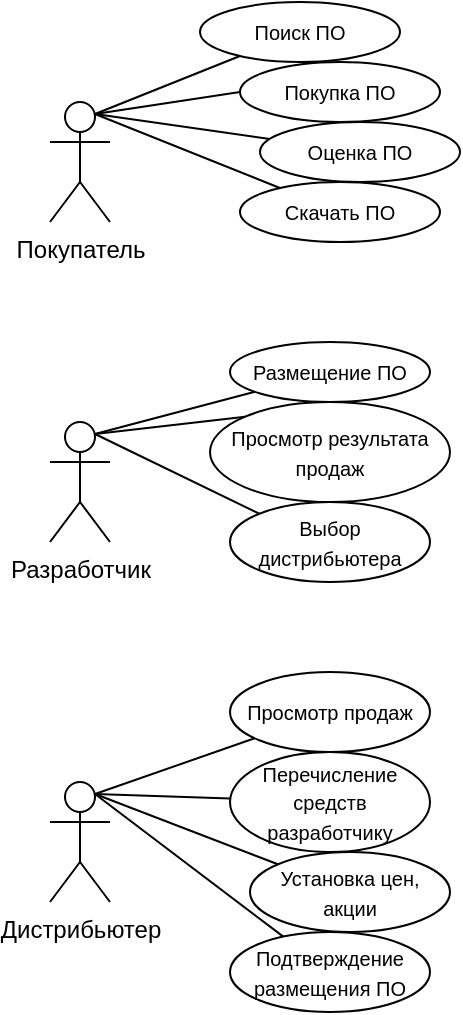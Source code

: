 <mxfile version="15.2.4" type="github">
  <diagram id="RJl5MFsnUf7v-Yar5t6h" name="Page-1">
    <mxGraphModel dx="716" dy="399" grid="1" gridSize="10" guides="1" tooltips="1" connect="1" arrows="1" fold="1" page="1" pageScale="1" pageWidth="827" pageHeight="1169" math="0" shadow="0">
      <root>
        <mxCell id="0" />
        <mxCell id="1" parent="0" />
        <mxCell id="lFmK6TwoEIdT-TAxPeKn-2" value="Покупатель" style="shape=umlActor;verticalLabelPosition=bottom;verticalAlign=top;html=1;" vertex="1" parent="1">
          <mxGeometry x="170" y="80" width="30" height="60" as="geometry" />
        </mxCell>
        <mxCell id="lFmK6TwoEIdT-TAxPeKn-4" value="Дистрибьютер" style="shape=umlActor;verticalLabelPosition=bottom;verticalAlign=top;html=1;" vertex="1" parent="1">
          <mxGeometry x="170" y="420" width="30" height="60" as="geometry" />
        </mxCell>
        <mxCell id="lFmK6TwoEIdT-TAxPeKn-5" value="Разработчик" style="shape=umlActor;verticalLabelPosition=bottom;verticalAlign=top;html=1;" vertex="1" parent="1">
          <mxGeometry x="170" y="240" width="30" height="60" as="geometry" />
        </mxCell>
        <mxCell id="lFmK6TwoEIdT-TAxPeKn-6" value="&lt;font style=&quot;font-size: 10px&quot;&gt;Поиск ПО&lt;/font&gt;" style="ellipse;whiteSpace=wrap;html=1;" vertex="1" parent="1">
          <mxGeometry x="245" y="30" width="100" height="30" as="geometry" />
        </mxCell>
        <mxCell id="lFmK6TwoEIdT-TAxPeKn-7" value="&lt;font style=&quot;font-size: 10px&quot;&gt;Покупка ПО&lt;/font&gt;" style="ellipse;whiteSpace=wrap;html=1;" vertex="1" parent="1">
          <mxGeometry x="265" y="60" width="100" height="30" as="geometry" />
        </mxCell>
        <mxCell id="lFmK6TwoEIdT-TAxPeKn-8" value="&lt;font style=&quot;font-size: 10px&quot;&gt;Оценка ПО&lt;/font&gt;" style="ellipse;whiteSpace=wrap;html=1;" vertex="1" parent="1">
          <mxGeometry x="275" y="90" width="100" height="30" as="geometry" />
        </mxCell>
        <mxCell id="lFmK6TwoEIdT-TAxPeKn-9" value="&lt;font style=&quot;font-size: 10px&quot;&gt;Скачать ПО&lt;/font&gt;" style="ellipse;whiteSpace=wrap;html=1;" vertex="1" parent="1">
          <mxGeometry x="265" y="120" width="100" height="30" as="geometry" />
        </mxCell>
        <mxCell id="lFmK6TwoEIdT-TAxPeKn-12" value="" style="endArrow=none;html=1;exitX=0.75;exitY=0.1;exitDx=0;exitDy=0;exitPerimeter=0;" edge="1" parent="1" source="lFmK6TwoEIdT-TAxPeKn-2" target="lFmK6TwoEIdT-TAxPeKn-6">
          <mxGeometry width="50" height="50" relative="1" as="geometry">
            <mxPoint x="200" y="80" as="sourcePoint" />
            <mxPoint x="230" y="50" as="targetPoint" />
            <Array as="points" />
          </mxGeometry>
        </mxCell>
        <mxCell id="lFmK6TwoEIdT-TAxPeKn-13" value="" style="endArrow=none;html=1;entryX=0;entryY=0.5;entryDx=0;entryDy=0;exitX=0.75;exitY=0.1;exitDx=0;exitDy=0;exitPerimeter=0;" edge="1" parent="1" source="lFmK6TwoEIdT-TAxPeKn-2" target="lFmK6TwoEIdT-TAxPeKn-7">
          <mxGeometry width="50" height="50" relative="1" as="geometry">
            <mxPoint x="210" y="125" as="sourcePoint" />
            <mxPoint x="250" y="85" as="targetPoint" />
          </mxGeometry>
        </mxCell>
        <mxCell id="lFmK6TwoEIdT-TAxPeKn-16" value="" style="endArrow=none;html=1;exitX=0.75;exitY=0.1;exitDx=0;exitDy=0;exitPerimeter=0;" edge="1" parent="1" source="lFmK6TwoEIdT-TAxPeKn-2" target="lFmK6TwoEIdT-TAxPeKn-8">
          <mxGeometry width="50" height="50" relative="1" as="geometry">
            <mxPoint x="202.5" y="96" as="sourcePoint" />
            <mxPoint x="258" y="105" as="targetPoint" />
          </mxGeometry>
        </mxCell>
        <mxCell id="lFmK6TwoEIdT-TAxPeKn-17" value="" style="endArrow=none;html=1;exitX=0.75;exitY=0.1;exitDx=0;exitDy=0;exitPerimeter=0;" edge="1" parent="1" source="lFmK6TwoEIdT-TAxPeKn-2" target="lFmK6TwoEIdT-TAxPeKn-9">
          <mxGeometry width="50" height="50" relative="1" as="geometry">
            <mxPoint x="212.5" y="106" as="sourcePoint" />
            <mxPoint x="270.0" y="95" as="targetPoint" />
          </mxGeometry>
        </mxCell>
        <mxCell id="lFmK6TwoEIdT-TAxPeKn-19" value="&lt;font style=&quot;font-size: 10px&quot;&gt;Размещение ПО&lt;/font&gt;" style="ellipse;whiteSpace=wrap;html=1;" vertex="1" parent="1">
          <mxGeometry x="260" y="200" width="100" height="30" as="geometry" />
        </mxCell>
        <mxCell id="lFmK6TwoEIdT-TAxPeKn-20" value="&lt;font style=&quot;font-size: 10px&quot;&gt;Просмотр результата продаж&lt;/font&gt;" style="ellipse;whiteSpace=wrap;html=1;" vertex="1" parent="1">
          <mxGeometry x="250" y="230" width="120" height="50" as="geometry" />
        </mxCell>
        <mxCell id="lFmK6TwoEIdT-TAxPeKn-21" value="&lt;font size=&quot;1&quot;&gt;Выбор дистрибьютера&lt;/font&gt;" style="ellipse;whiteSpace=wrap;html=1;" vertex="1" parent="1">
          <mxGeometry x="260" y="280" width="100" height="40" as="geometry" />
        </mxCell>
        <mxCell id="lFmK6TwoEIdT-TAxPeKn-22" value="" style="endArrow=none;html=1;exitX=0.75;exitY=0.1;exitDx=0;exitDy=0;exitPerimeter=0;" edge="1" parent="1" source="lFmK6TwoEIdT-TAxPeKn-5" target="lFmK6TwoEIdT-TAxPeKn-19">
          <mxGeometry width="50" height="50" relative="1" as="geometry">
            <mxPoint x="420" y="210" as="sourcePoint" />
            <mxPoint x="250" y="230" as="targetPoint" />
          </mxGeometry>
        </mxCell>
        <mxCell id="lFmK6TwoEIdT-TAxPeKn-23" value="" style="endArrow=none;html=1;exitX=0.75;exitY=0.1;exitDx=0;exitDy=0;exitPerimeter=0;entryX=0;entryY=0;entryDx=0;entryDy=0;" edge="1" parent="1" source="lFmK6TwoEIdT-TAxPeKn-5" target="lFmK6TwoEIdT-TAxPeKn-20">
          <mxGeometry width="50" height="50" relative="1" as="geometry">
            <mxPoint x="202.5" y="256" as="sourcePoint" />
            <mxPoint x="267.985" y="243.132" as="targetPoint" />
          </mxGeometry>
        </mxCell>
        <mxCell id="lFmK6TwoEIdT-TAxPeKn-24" value="" style="endArrow=none;html=1;exitX=0.75;exitY=0.1;exitDx=0;exitDy=0;exitPerimeter=0;entryX=0;entryY=0;entryDx=0;entryDy=0;" edge="1" parent="1" source="lFmK6TwoEIdT-TAxPeKn-5" target="lFmK6TwoEIdT-TAxPeKn-21">
          <mxGeometry width="50" height="50" relative="1" as="geometry">
            <mxPoint x="212.5" y="266" as="sourcePoint" />
            <mxPoint x="277.985" y="253.132" as="targetPoint" />
          </mxGeometry>
        </mxCell>
        <mxCell id="lFmK6TwoEIdT-TAxPeKn-25" value="&lt;font size=&quot;1&quot;&gt;Просмотр продаж&lt;/font&gt;" style="ellipse;whiteSpace=wrap;html=1;" vertex="1" parent="1">
          <mxGeometry x="260" y="365" width="100" height="40" as="geometry" />
        </mxCell>
        <mxCell id="lFmK6TwoEIdT-TAxPeKn-26" value="&lt;font size=&quot;1&quot;&gt;Перечисление средств разработчику&lt;/font&gt;" style="ellipse;whiteSpace=wrap;html=1;" vertex="1" parent="1">
          <mxGeometry x="260" y="405" width="100" height="50" as="geometry" />
        </mxCell>
        <mxCell id="lFmK6TwoEIdT-TAxPeKn-27" value="&lt;font size=&quot;1&quot;&gt;Установка цен,&lt;br&gt;акции&lt;br&gt;&lt;/font&gt;" style="ellipse;whiteSpace=wrap;html=1;" vertex="1" parent="1">
          <mxGeometry x="270" y="455" width="100" height="40" as="geometry" />
        </mxCell>
        <mxCell id="lFmK6TwoEIdT-TAxPeKn-28" value="&lt;font size=&quot;1&quot;&gt;Подтверждение&lt;br&gt;размещения ПО&lt;br&gt;&lt;/font&gt;" style="ellipse;whiteSpace=wrap;html=1;" vertex="1" parent="1">
          <mxGeometry x="260" y="495" width="100" height="40" as="geometry" />
        </mxCell>
        <mxCell id="lFmK6TwoEIdT-TAxPeKn-29" value="" style="endArrow=none;html=1;exitX=0.75;exitY=0.1;exitDx=0;exitDy=0;exitPerimeter=0;" edge="1" parent="1" source="lFmK6TwoEIdT-TAxPeKn-4" target="lFmK6TwoEIdT-TAxPeKn-25">
          <mxGeometry width="50" height="50" relative="1" as="geometry">
            <mxPoint x="420" y="410" as="sourcePoint" />
            <mxPoint x="263" y="397" as="targetPoint" />
          </mxGeometry>
        </mxCell>
        <mxCell id="lFmK6TwoEIdT-TAxPeKn-30" value="" style="endArrow=none;html=1;exitX=0.75;exitY=0.1;exitDx=0;exitDy=0;exitPerimeter=0;" edge="1" parent="1" source="lFmK6TwoEIdT-TAxPeKn-4" target="lFmK6TwoEIdT-TAxPeKn-26">
          <mxGeometry width="50" height="50" relative="1" as="geometry">
            <mxPoint x="202.5" y="436" as="sourcePoint" />
            <mxPoint x="282.234" y="408.107" as="targetPoint" />
          </mxGeometry>
        </mxCell>
        <mxCell id="lFmK6TwoEIdT-TAxPeKn-31" value="" style="endArrow=none;html=1;exitX=0.75;exitY=0.1;exitDx=0;exitDy=0;exitPerimeter=0;" edge="1" parent="1" source="lFmK6TwoEIdT-TAxPeKn-4" target="lFmK6TwoEIdT-TAxPeKn-27">
          <mxGeometry width="50" height="50" relative="1" as="geometry">
            <mxPoint x="212.5" y="446" as="sourcePoint" />
            <mxPoint x="292.234" y="418.107" as="targetPoint" />
          </mxGeometry>
        </mxCell>
        <mxCell id="lFmK6TwoEIdT-TAxPeKn-32" value="" style="endArrow=none;html=1;exitX=0.75;exitY=0.1;exitDx=0;exitDy=0;exitPerimeter=0;" edge="1" parent="1" source="lFmK6TwoEIdT-TAxPeKn-4" target="lFmK6TwoEIdT-TAxPeKn-28">
          <mxGeometry width="50" height="50" relative="1" as="geometry">
            <mxPoint x="222.5" y="456" as="sourcePoint" />
            <mxPoint x="302.234" y="428.107" as="targetPoint" />
          </mxGeometry>
        </mxCell>
      </root>
    </mxGraphModel>
  </diagram>
</mxfile>
